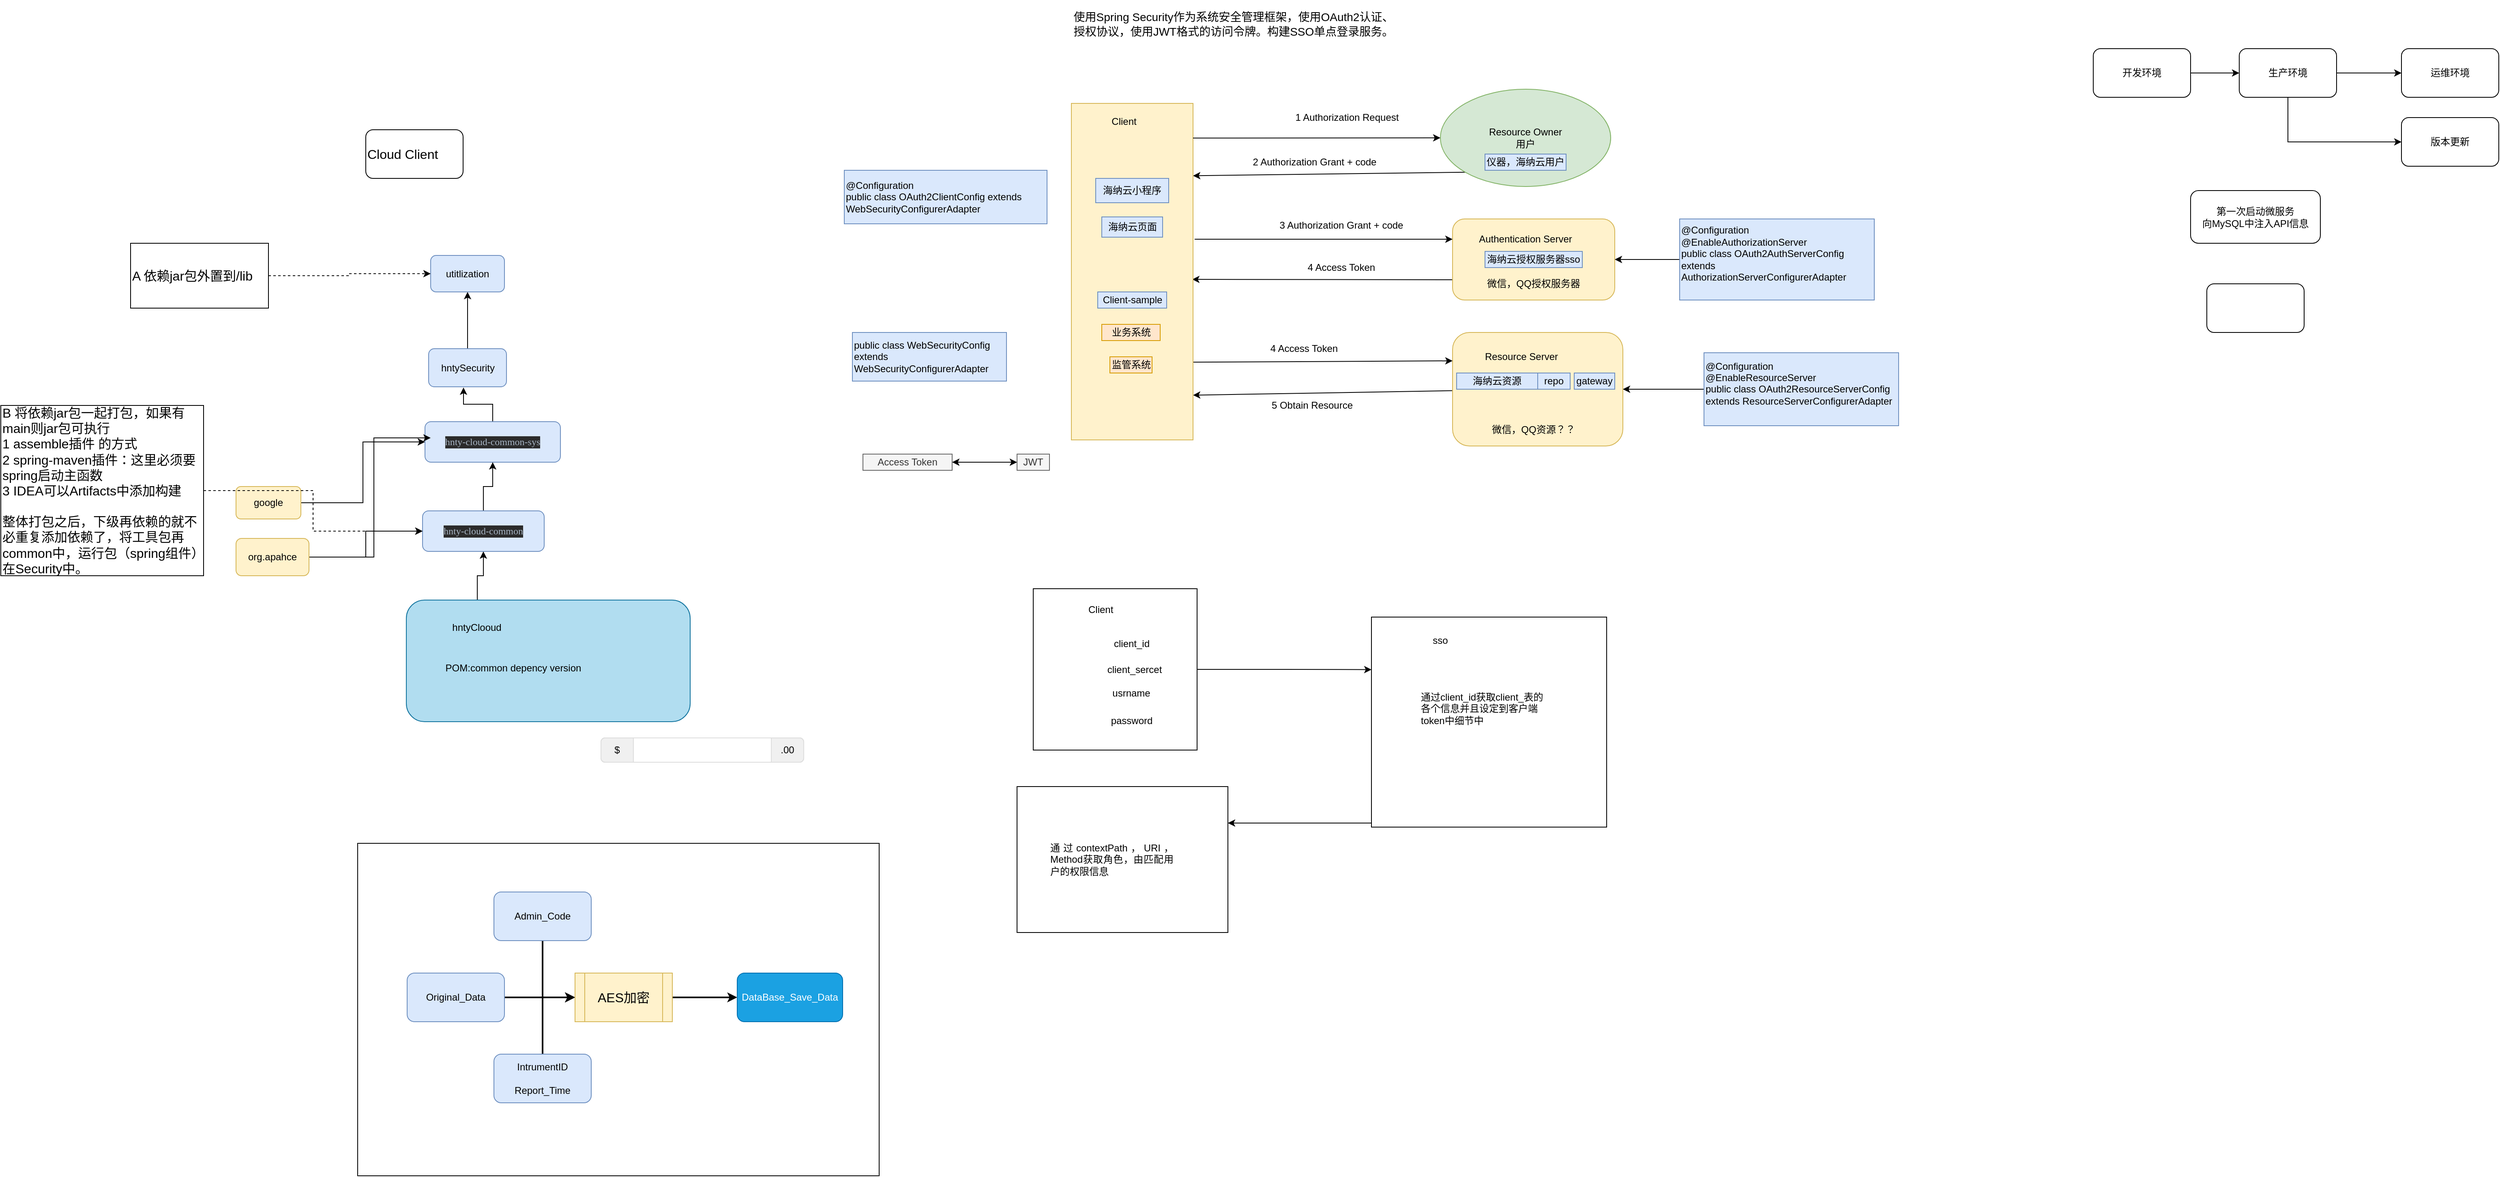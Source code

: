 <mxfile version="12.3.8" type="github" pages="1">
  <diagram id="NZ1MvinwC9dphN5qzvx4" name="Page-1">
    <mxGraphModel dx="3076" dy="762" grid="1" gridSize="10" guides="1" tooltips="1" connect="1" arrows="1" fold="1" page="1" pageScale="1" pageWidth="827" pageHeight="1169" math="0" shadow="0">
      <root>
        <mxCell id="0"/>
        <mxCell id="1" parent="0"/>
        <mxCell id="QCKz1rk2ccgRRMg8vA8--26" value="" style="rounded=0;whiteSpace=wrap;html=1;" parent="1" vertex="1">
          <mxGeometry x="33" y="1030" width="260" height="180" as="geometry"/>
        </mxCell>
        <mxCell id="hAzDHQYxlsSDVjP9j_ip-12" value="" style="rounded=0;whiteSpace=wrap;html=1;" parent="1" vertex="1">
          <mxGeometry x="-780" y="1100" width="643" height="410" as="geometry"/>
        </mxCell>
        <mxCell id="EbfM9CHVRym8zktASDZ2-1" value="&lt;p class=&quot;MsoNormal&quot;&gt;&lt;span style=&quot;font-size: 10.5pt&quot;&gt;&lt;font face=&quot;等线&quot;&gt;使用&lt;/font&gt;Spring&lt;/span&gt;&lt;span style=&quot;font-size: 10.5pt&quot;&gt;&amp;nbsp;Security&lt;/span&gt;&lt;span style=&quot;font-size: 10.5pt&quot;&gt;作为系统安全管理框架，使用&lt;/span&gt;&lt;span style=&quot;font-size: 10.5pt&quot;&gt;OAuth2&lt;/span&gt;&lt;span style=&quot;font-size: 10.5pt&quot;&gt;认证、授权协议，使用&lt;/span&gt;&lt;span style=&quot;font-size: 10.5pt&quot;&gt;JWT&lt;/span&gt;&lt;span style=&quot;font-size: 10.5pt&quot;&gt;&lt;font face=&quot;等线&quot;&gt;格式的访问令牌。构建&lt;/font&gt;SSO单点登录服务。&lt;/span&gt;&lt;/p&gt;" style="text;html=1;strokeColor=none;fillColor=none;align=center;verticalAlign=middle;whiteSpace=wrap;rounded=0;" parent="1" vertex="1">
          <mxGeometry x="100" y="60" width="400" height="60" as="geometry"/>
        </mxCell>
        <mxCell id="EbfM9CHVRym8zktASDZ2-30" style="edgeStyle=none;rounded=0;orthogonalLoop=1;jettySize=auto;html=1;exitX=0;exitY=1;exitDx=0;exitDy=0;entryX=1;entryY=0.215;entryDx=0;entryDy=0;entryPerimeter=0;" parent="1" source="EbfM9CHVRym8zktASDZ2-14" target="EbfM9CHVRym8zktASDZ2-17" edge="1">
          <mxGeometry relative="1" as="geometry"/>
        </mxCell>
        <mxCell id="EbfM9CHVRym8zktASDZ2-14" value="Resource Owner&lt;br&gt;用户" style="ellipse;whiteSpace=wrap;html=1;fillColor=#d5e8d4;strokeColor=#82b366;" parent="1" vertex="1">
          <mxGeometry x="555" y="170" width="210" height="120" as="geometry"/>
        </mxCell>
        <mxCell id="EbfM9CHVRym8zktASDZ2-38" style="edgeStyle=none;rounded=0;orthogonalLoop=1;jettySize=auto;html=1;exitX=0;exitY=0.75;exitDx=0;exitDy=0;entryX=0.993;entryY=0.523;entryDx=0;entryDy=0;entryPerimeter=0;" parent="1" source="EbfM9CHVRym8zktASDZ2-15" target="EbfM9CHVRym8zktASDZ2-17" edge="1">
          <mxGeometry relative="1" as="geometry"/>
        </mxCell>
        <mxCell id="EbfM9CHVRym8zktASDZ2-15" value="" style="rounded=1;whiteSpace=wrap;html=1;fillColor=#fff2cc;strokeColor=#d6b656;" parent="1" vertex="1">
          <mxGeometry x="570" y="330" width="200" height="100" as="geometry"/>
        </mxCell>
        <mxCell id="EbfM9CHVRym8zktASDZ2-41" style="edgeStyle=none;rounded=0;orthogonalLoop=1;jettySize=auto;html=1;entryX=1;entryY=0.867;entryDx=0;entryDy=0;entryPerimeter=0;" parent="1" source="EbfM9CHVRym8zktASDZ2-16" target="EbfM9CHVRym8zktASDZ2-17" edge="1">
          <mxGeometry relative="1" as="geometry"/>
        </mxCell>
        <mxCell id="EbfM9CHVRym8zktASDZ2-16" value="" style="rounded=1;whiteSpace=wrap;html=1;fillColor=#fff2cc;strokeColor=#d6b656;" parent="1" vertex="1">
          <mxGeometry x="570" y="470" width="210" height="140" as="geometry"/>
        </mxCell>
        <mxCell id="EbfM9CHVRym8zktASDZ2-40" style="edgeStyle=none;rounded=0;orthogonalLoop=1;jettySize=auto;html=1;exitX=0.993;exitY=0.769;exitDx=0;exitDy=0;entryX=0;entryY=0.25;entryDx=0;entryDy=0;exitPerimeter=0;" parent="1" source="EbfM9CHVRym8zktASDZ2-17" target="EbfM9CHVRym8zktASDZ2-16" edge="1">
          <mxGeometry relative="1" as="geometry"/>
        </mxCell>
        <mxCell id="EbfM9CHVRym8zktASDZ2-17" value="" style="rounded=0;whiteSpace=wrap;html=1;fillColor=#fff2cc;strokeColor=#d6b656;" parent="1" vertex="1">
          <mxGeometry x="100" y="187.5" width="150" height="415" as="geometry"/>
        </mxCell>
        <mxCell id="EbfM9CHVRym8zktASDZ2-18" value="Client" style="text;html=1;strokeColor=none;fillColor=none;align=center;verticalAlign=middle;whiteSpace=wrap;rounded=0;" parent="1" vertex="1">
          <mxGeometry x="145" y="200" width="40" height="20" as="geometry"/>
        </mxCell>
        <mxCell id="EbfM9CHVRym8zktASDZ2-19" value="仪器，海纳云用户" style="text;html=1;strokeColor=#6c8ebf;fillColor=#dae8fc;align=center;verticalAlign=middle;whiteSpace=wrap;rounded=0;" parent="1" vertex="1">
          <mxGeometry x="610" y="250" width="100" height="20" as="geometry"/>
        </mxCell>
        <mxCell id="EbfM9CHVRym8zktASDZ2-20" value="Authentication Server" style="text;html=1;strokeColor=none;fillColor=none;align=center;verticalAlign=middle;whiteSpace=wrap;rounded=0;" parent="1" vertex="1">
          <mxGeometry x="590" y="340" width="140" height="30" as="geometry"/>
        </mxCell>
        <mxCell id="EbfM9CHVRym8zktASDZ2-24" value="Resource Server" style="text;html=1;strokeColor=none;fillColor=none;align=center;verticalAlign=middle;whiteSpace=wrap;rounded=0;" parent="1" vertex="1">
          <mxGeometry x="600" y="480" width="110" height="40" as="geometry"/>
        </mxCell>
        <mxCell id="EbfM9CHVRym8zktASDZ2-25" value="海纳云小程序" style="text;html=1;strokeColor=#6c8ebf;fillColor=#dae8fc;align=center;verticalAlign=middle;whiteSpace=wrap;rounded=0;" parent="1" vertex="1">
          <mxGeometry x="130" y="280" width="90" height="30" as="geometry"/>
        </mxCell>
        <mxCell id="EbfM9CHVRym8zktASDZ2-26" value="海纳云页面" style="text;html=1;strokeColor=#6c8ebf;fillColor=#dae8fc;align=center;verticalAlign=middle;whiteSpace=wrap;rounded=0;" parent="1" vertex="1">
          <mxGeometry x="137.5" y="327.5" width="75" height="25" as="geometry"/>
        </mxCell>
        <mxCell id="EbfM9CHVRym8zktASDZ2-27" value="" style="endArrow=classic;html=1;exitX=1;exitY=0.103;exitDx=0;exitDy=0;entryX=0;entryY=0.5;entryDx=0;entryDy=0;exitPerimeter=0;" parent="1" source="EbfM9CHVRym8zktASDZ2-17" target="EbfM9CHVRym8zktASDZ2-14" edge="1">
          <mxGeometry width="50" height="50" relative="1" as="geometry">
            <mxPoint x="350" y="230" as="sourcePoint"/>
            <mxPoint x="400" y="180" as="targetPoint"/>
          </mxGeometry>
        </mxCell>
        <mxCell id="EbfM9CHVRym8zktASDZ2-28" value="1 Authorization Request" style="text;html=1;strokeColor=none;fillColor=none;align=center;verticalAlign=middle;whiteSpace=wrap;rounded=0;" parent="1" vertex="1">
          <mxGeometry x="360" y="190" width="160" height="30" as="geometry"/>
        </mxCell>
        <mxCell id="EbfM9CHVRym8zktASDZ2-31" value="2 Authorization Grant + code" style="text;html=1;strokeColor=none;fillColor=none;align=center;verticalAlign=middle;whiteSpace=wrap;rounded=0;" parent="1" vertex="1">
          <mxGeometry x="310" y="250" width="180" height="20" as="geometry"/>
        </mxCell>
        <mxCell id="EbfM9CHVRym8zktASDZ2-32" value="海纳云授权服务器sso" style="text;html=1;strokeColor=#6c8ebf;fillColor=#dae8fc;align=center;verticalAlign=middle;whiteSpace=wrap;rounded=0;" parent="1" vertex="1">
          <mxGeometry x="610" y="370" width="120" height="20" as="geometry"/>
        </mxCell>
        <mxCell id="EbfM9CHVRym8zktASDZ2-33" value="微信，QQ授权服务器" style="text;html=1;strokeColor=none;fillColor=none;align=center;verticalAlign=middle;whiteSpace=wrap;rounded=0;" parent="1" vertex="1">
          <mxGeometry x="610" y="400" width="120" height="20" as="geometry"/>
        </mxCell>
        <mxCell id="EbfM9CHVRym8zktASDZ2-34" value="海纳云资源" style="text;html=1;strokeColor=#6c8ebf;fillColor=#dae8fc;align=center;verticalAlign=middle;whiteSpace=wrap;rounded=0;" parent="1" vertex="1">
          <mxGeometry x="575" y="520" width="100" height="20" as="geometry"/>
        </mxCell>
        <mxCell id="EbfM9CHVRym8zktASDZ2-35" value="微信，QQ资源？？" style="text;html=1;strokeColor=none;fillColor=none;align=center;verticalAlign=middle;whiteSpace=wrap;rounded=0;" parent="1" vertex="1">
          <mxGeometry x="610" y="580" width="120" height="20" as="geometry"/>
        </mxCell>
        <mxCell id="EbfM9CHVRym8zktASDZ2-36" value="" style="endArrow=classic;html=1;entryX=0;entryY=0.25;entryDx=0;entryDy=0;" parent="1" target="EbfM9CHVRym8zktASDZ2-15" edge="1">
          <mxGeometry width="50" height="50" relative="1" as="geometry">
            <mxPoint x="252" y="355" as="sourcePoint"/>
            <mxPoint x="400" y="350" as="targetPoint"/>
          </mxGeometry>
        </mxCell>
        <mxCell id="EbfM9CHVRym8zktASDZ2-37" value="3 Authorization Grant + code" style="text;html=1;strokeColor=none;fillColor=none;align=center;verticalAlign=middle;whiteSpace=wrap;rounded=0;" parent="1" vertex="1">
          <mxGeometry x="346" y="328" width="174" height="20" as="geometry"/>
        </mxCell>
        <mxCell id="EbfM9CHVRym8zktASDZ2-39" value="4 Access Token" style="text;html=1;strokeColor=none;fillColor=none;align=center;verticalAlign=middle;whiteSpace=wrap;rounded=0;" parent="1" vertex="1">
          <mxGeometry x="346" y="380" width="174" height="20" as="geometry"/>
        </mxCell>
        <mxCell id="EbfM9CHVRym8zktASDZ2-44" value="4 Access Token" style="text;html=1;strokeColor=none;fillColor=none;align=center;verticalAlign=middle;whiteSpace=wrap;rounded=0;" parent="1" vertex="1">
          <mxGeometry x="300" y="480" width="174" height="20" as="geometry"/>
        </mxCell>
        <mxCell id="EbfM9CHVRym8zktASDZ2-45" value="5 Obtain Resource" style="text;html=1;strokeColor=none;fillColor=none;align=center;verticalAlign=middle;whiteSpace=wrap;rounded=0;" parent="1" vertex="1">
          <mxGeometry x="310" y="550" width="174" height="20" as="geometry"/>
        </mxCell>
        <mxCell id="EbfM9CHVRym8zktASDZ2-46" value="Access Token" style="text;html=1;strokeColor=#666666;fillColor=#f5f5f5;align=center;verticalAlign=middle;whiteSpace=wrap;rounded=0;fontColor=#333333;" parent="1" vertex="1">
          <mxGeometry x="-157" y="620" width="110" height="20" as="geometry"/>
        </mxCell>
        <mxCell id="EbfM9CHVRym8zktASDZ2-47" value="JWT" style="text;html=1;strokeColor=#666666;fillColor=#f5f5f5;align=center;verticalAlign=middle;whiteSpace=wrap;rounded=0;fontColor=#333333;" parent="1" vertex="1">
          <mxGeometry x="33" y="620" width="40" height="20" as="geometry"/>
        </mxCell>
        <mxCell id="EbfM9CHVRym8zktASDZ2-49" value="" style="endArrow=classic;startArrow=classic;html=1;exitX=1;exitY=0.5;exitDx=0;exitDy=0;entryX=0;entryY=0.5;entryDx=0;entryDy=0;" parent="1" source="EbfM9CHVRym8zktASDZ2-46" target="EbfM9CHVRym8zktASDZ2-47" edge="1">
          <mxGeometry width="50" height="50" relative="1" as="geometry">
            <mxPoint x="-27" y="630" as="sourcePoint"/>
            <mxPoint x="23" y="580" as="targetPoint"/>
          </mxGeometry>
        </mxCell>
        <mxCell id="EbfM9CHVRym8zktASDZ2-68" style="edgeStyle=orthogonalEdgeStyle;rounded=0;orthogonalLoop=1;jettySize=auto;html=1;entryX=1;entryY=0.5;entryDx=0;entryDy=0;" parent="1" source="EbfM9CHVRym8zktASDZ2-55" target="EbfM9CHVRym8zktASDZ2-15" edge="1">
          <mxGeometry relative="1" as="geometry"/>
        </mxCell>
        <mxCell id="EbfM9CHVRym8zktASDZ2-55" value="&lt;div&gt;@Configuration&lt;/div&gt;&lt;div&gt;@EnableAuthorizationServer&lt;/div&gt;&lt;div&gt;public class OAuth2AuthServerConfig extends AuthorizationServerConfigurerAdapter&amp;nbsp;&lt;/div&gt;&lt;div&gt;&lt;br&gt;&lt;/div&gt;" style="text;html=1;strokeColor=#6c8ebf;fillColor=#dae8fc;align=left;verticalAlign=middle;whiteSpace=wrap;rounded=0;" parent="1" vertex="1">
          <mxGeometry x="850" y="330" width="240" height="100" as="geometry"/>
        </mxCell>
        <mxCell id="EbfM9CHVRym8zktASDZ2-69" style="edgeStyle=orthogonalEdgeStyle;rounded=0;orthogonalLoop=1;jettySize=auto;html=1;" parent="1" source="EbfM9CHVRym8zktASDZ2-56" target="EbfM9CHVRym8zktASDZ2-16" edge="1">
          <mxGeometry relative="1" as="geometry"/>
        </mxCell>
        <mxCell id="EbfM9CHVRym8zktASDZ2-56" value="&lt;div&gt;@Configuration&lt;/div&gt;&lt;div&gt;@EnableResourceServer&lt;/div&gt;&lt;div&gt;public class OAuth2ResourceServerConfig extends ResourceServerConfigurerAdapter&lt;/div&gt;&lt;div&gt;&lt;br&gt;&lt;/div&gt;" style="text;html=1;strokeColor=#6c8ebf;fillColor=#dae8fc;align=left;verticalAlign=middle;whiteSpace=wrap;rounded=0;" parent="1" vertex="1">
          <mxGeometry x="880" y="495" width="240" height="90" as="geometry"/>
        </mxCell>
        <mxCell id="EbfM9CHVRym8zktASDZ2-57" value="Client-sample" style="text;html=1;strokeColor=#6c8ebf;fillColor=#dae8fc;align=center;verticalAlign=middle;whiteSpace=wrap;rounded=0;" parent="1" vertex="1">
          <mxGeometry x="132.5" y="420" width="85" height="20" as="geometry"/>
        </mxCell>
        <mxCell id="EbfM9CHVRym8zktASDZ2-58" value="业务系统" style="text;html=1;strokeColor=#d79b00;fillColor=#ffe6cc;align=center;verticalAlign=middle;whiteSpace=wrap;rounded=0;" parent="1" vertex="1">
          <mxGeometry x="137.5" y="460" width="72" height="20" as="geometry"/>
        </mxCell>
        <mxCell id="EbfM9CHVRym8zktASDZ2-59" value="监管系统" style="text;html=1;strokeColor=#d79b00;fillColor=#ffe6cc;align=center;verticalAlign=middle;whiteSpace=wrap;rounded=0;" parent="1" vertex="1">
          <mxGeometry x="147.5" y="500" width="52" height="20" as="geometry"/>
        </mxCell>
        <mxCell id="EbfM9CHVRym8zktASDZ2-62" value="repo" style="text;html=1;strokeColor=#6c8ebf;fillColor=#dae8fc;align=center;verticalAlign=middle;whiteSpace=wrap;rounded=0;" parent="1" vertex="1">
          <mxGeometry x="675" y="520" width="40" height="20" as="geometry"/>
        </mxCell>
        <mxCell id="EbfM9CHVRym8zktASDZ2-63" value="gateway" style="text;html=1;strokeColor=#6c8ebf;fillColor=#dae8fc;align=center;verticalAlign=middle;whiteSpace=wrap;rounded=0;" parent="1" vertex="1">
          <mxGeometry x="720" y="520" width="50" height="20" as="geometry"/>
        </mxCell>
        <mxCell id="EbfM9CHVRym8zktASDZ2-64" style="edgeStyle=none;rounded=0;orthogonalLoop=1;jettySize=auto;html=1;exitX=0.5;exitY=1;exitDx=0;exitDy=0;" parent="1" source="EbfM9CHVRym8zktASDZ2-34" target="EbfM9CHVRym8zktASDZ2-34" edge="1">
          <mxGeometry relative="1" as="geometry"/>
        </mxCell>
        <mxCell id="EbfM9CHVRym8zktASDZ2-66" value="&lt;div&gt;@Configuration&lt;/div&gt;&lt;div&gt;public class OAuth2ClientConfig extends WebSecurityConfigurerAdapter&lt;/div&gt;" style="text;html=1;strokeColor=#6c8ebf;fillColor=#dae8fc;align=left;verticalAlign=middle;whiteSpace=wrap;rounded=0;" parent="1" vertex="1">
          <mxGeometry x="-180" y="270" width="250" height="66" as="geometry"/>
        </mxCell>
        <mxCell id="EbfM9CHVRym8zktASDZ2-75" value="public class WebSecurityConfig extends WebSecurityConfigurerAdapter" style="text;html=1;strokeColor=#6c8ebf;fillColor=#dae8fc;align=left;verticalAlign=middle;whiteSpace=wrap;rounded=0;" parent="1" vertex="1">
          <mxGeometry x="-170" y="470" width="190" height="60" as="geometry"/>
        </mxCell>
        <mxCell id="ykTJ9mZG1ceql4sSW9hh-20" style="edgeStyle=orthogonalEdgeStyle;rounded=0;orthogonalLoop=1;jettySize=auto;html=1;exitX=0.25;exitY=0;exitDx=0;exitDy=0;entryX=0.5;entryY=1;entryDx=0;entryDy=0;fontSize=16;" parent="1" source="ykTJ9mZG1ceql4sSW9hh-1" target="ykTJ9mZG1ceql4sSW9hh-6" edge="1">
          <mxGeometry relative="1" as="geometry"/>
        </mxCell>
        <mxCell id="ykTJ9mZG1ceql4sSW9hh-1" value="" style="rounded=1;whiteSpace=wrap;html=1;fillColor=#b1ddf0;strokeColor=#10739e;" parent="1" vertex="1">
          <mxGeometry x="-720" y="800" width="350" height="150" as="geometry"/>
        </mxCell>
        <mxCell id="ykTJ9mZG1ceql4sSW9hh-2" value="hntyClooud" style="text;html=1;strokeColor=none;fillColor=none;align=center;verticalAlign=middle;whiteSpace=wrap;rounded=0;direction=south;" parent="1" vertex="1">
          <mxGeometry x="-673" y="821" width="80" height="25" as="geometry"/>
        </mxCell>
        <mxCell id="ykTJ9mZG1ceql4sSW9hh-3" value="POM:common depency version" style="text;html=1;strokeColor=none;fillColor=none;align=center;verticalAlign=middle;whiteSpace=wrap;rounded=0;" parent="1" vertex="1">
          <mxGeometry x="-673" y="865" width="170" height="38" as="geometry"/>
        </mxCell>
        <mxCell id="ykTJ9mZG1ceql4sSW9hh-12" style="edgeStyle=orthogonalEdgeStyle;rounded=0;orthogonalLoop=1;jettySize=auto;html=1;exitX=0.5;exitY=0;exitDx=0;exitDy=0;" parent="1" source="ykTJ9mZG1ceql4sSW9hh-4" target="ykTJ9mZG1ceql4sSW9hh-11" edge="1">
          <mxGeometry relative="1" as="geometry"/>
        </mxCell>
        <mxCell id="ykTJ9mZG1ceql4sSW9hh-4" value="hntySecurity" style="rounded=1;whiteSpace=wrap;html=1;fillColor=#dae8fc;strokeColor=#6c8ebf;" parent="1" vertex="1">
          <mxGeometry x="-692.5" y="490" width="96" height="47" as="geometry"/>
        </mxCell>
        <mxCell id="ykTJ9mZG1ceql4sSW9hh-8" style="edgeStyle=orthogonalEdgeStyle;rounded=0;orthogonalLoop=1;jettySize=auto;html=1;exitX=0.5;exitY=0;exitDx=0;exitDy=0;entryX=0.448;entryY=1.019;entryDx=0;entryDy=0;entryPerimeter=0;" parent="1" source="ykTJ9mZG1ceql4sSW9hh-5" target="ykTJ9mZG1ceql4sSW9hh-4" edge="1">
          <mxGeometry relative="1" as="geometry"/>
        </mxCell>
        <mxCell id="ykTJ9mZG1ceql4sSW9hh-5" value="&lt;pre style=&quot;background-color: #2b2b2b ; color: #a9b7c6 ; font-family: &amp;#34;consolas&amp;#34; ; font-size: 9.0pt&quot;&gt;hnty-cloud-common-sys&lt;/pre&gt;" style="rounded=1;whiteSpace=wrap;html=1;fillColor=#dae8fc;strokeColor=#6c8ebf;" parent="1" vertex="1">
          <mxGeometry x="-697" y="580" width="167" height="50" as="geometry"/>
        </mxCell>
        <mxCell id="ykTJ9mZG1ceql4sSW9hh-7" style="edgeStyle=orthogonalEdgeStyle;rounded=0;orthogonalLoop=1;jettySize=auto;html=1;exitX=0.5;exitY=0;exitDx=0;exitDy=0;entryX=0.5;entryY=1;entryDx=0;entryDy=0;" parent="1" source="ykTJ9mZG1ceql4sSW9hh-6" target="ykTJ9mZG1ceql4sSW9hh-5" edge="1">
          <mxGeometry relative="1" as="geometry"/>
        </mxCell>
        <mxCell id="ykTJ9mZG1ceql4sSW9hh-6" value="&lt;pre style=&quot;background-color: #2b2b2b ; color: #a9b7c6 ; font-family: &amp;#34;consolas&amp;#34; ; font-size: 9.0pt&quot;&gt;hnty-cloud-common&lt;/pre&gt;" style="rounded=1;whiteSpace=wrap;html=1;fillColor=#dae8fc;strokeColor=#6c8ebf;" parent="1" vertex="1">
          <mxGeometry x="-700" y="690" width="150" height="50" as="geometry"/>
        </mxCell>
        <mxCell id="ykTJ9mZG1ceql4sSW9hh-15" style="edgeStyle=orthogonalEdgeStyle;rounded=0;orthogonalLoop=1;jettySize=auto;html=1;exitX=1;exitY=0.5;exitDx=0;exitDy=0;entryX=0;entryY=0.5;entryDx=0;entryDy=0;fontSize=16;" parent="1" source="ykTJ9mZG1ceql4sSW9hh-9" target="ykTJ9mZG1ceql4sSW9hh-6" edge="1">
          <mxGeometry relative="1" as="geometry"/>
        </mxCell>
        <mxCell id="ykTJ9mZG1ceql4sSW9hh-17" style="edgeStyle=orthogonalEdgeStyle;rounded=0;orthogonalLoop=1;jettySize=auto;html=1;exitX=1;exitY=0.5;exitDx=0;exitDy=0;fontSize=16;" parent="1" source="ykTJ9mZG1ceql4sSW9hh-9" edge="1">
          <mxGeometry relative="1" as="geometry">
            <mxPoint x="-690" y="600" as="targetPoint"/>
            <Array as="points">
              <mxPoint x="-760" y="747"/>
              <mxPoint x="-760" y="600"/>
            </Array>
          </mxGeometry>
        </mxCell>
        <mxCell id="ykTJ9mZG1ceql4sSW9hh-9" value="org.apahce" style="rounded=1;whiteSpace=wrap;html=1;fillColor=#fff2cc;strokeColor=#d6b656;" parent="1" vertex="1">
          <mxGeometry x="-930" y="724" width="90" height="46" as="geometry"/>
        </mxCell>
        <mxCell id="ykTJ9mZG1ceql4sSW9hh-16" style="edgeStyle=orthogonalEdgeStyle;rounded=0;orthogonalLoop=1;jettySize=auto;html=1;exitX=1;exitY=0.5;exitDx=0;exitDy=0;entryX=0;entryY=0.5;entryDx=0;entryDy=0;fontSize=16;" parent="1" source="ykTJ9mZG1ceql4sSW9hh-10" target="ykTJ9mZG1ceql4sSW9hh-5" edge="1">
          <mxGeometry relative="1" as="geometry"/>
        </mxCell>
        <mxCell id="ykTJ9mZG1ceql4sSW9hh-10" value="google" style="rounded=1;whiteSpace=wrap;html=1;fillColor=#fff2cc;strokeColor=#d6b656;" parent="1" vertex="1">
          <mxGeometry x="-930" y="660" width="80" height="40" as="geometry"/>
        </mxCell>
        <mxCell id="ykTJ9mZG1ceql4sSW9hh-11" value="utitlization" style="rounded=1;whiteSpace=wrap;html=1;fillColor=#dae8fc;strokeColor=#6c8ebf;" parent="1" vertex="1">
          <mxGeometry x="-690" y="375" width="91" height="45" as="geometry"/>
        </mxCell>
        <mxCell id="ykTJ9mZG1ceql4sSW9hh-18" style="edgeStyle=orthogonalEdgeStyle;rounded=0;orthogonalLoop=1;jettySize=auto;html=1;fontSize=16;dashed=1;" parent="1" source="ykTJ9mZG1ceql4sSW9hh-13" target="ykTJ9mZG1ceql4sSW9hh-11" edge="1">
          <mxGeometry relative="1" as="geometry"/>
        </mxCell>
        <mxCell id="ykTJ9mZG1ceql4sSW9hh-13" value="A 依赖jar包外置到/lib" style="rounded=0;whiteSpace=wrap;html=1;align=left;fontSize=16;" parent="1" vertex="1">
          <mxGeometry x="-1060" y="360" width="170" height="80" as="geometry"/>
        </mxCell>
        <mxCell id="ykTJ9mZG1ceql4sSW9hh-19" style="edgeStyle=orthogonalEdgeStyle;rounded=0;orthogonalLoop=1;jettySize=auto;html=1;entryX=0;entryY=0.5;entryDx=0;entryDy=0;fontSize=16;dashed=1;" parent="1" source="ykTJ9mZG1ceql4sSW9hh-14" target="ykTJ9mZG1ceql4sSW9hh-6" edge="1">
          <mxGeometry relative="1" as="geometry"/>
        </mxCell>
        <mxCell id="ykTJ9mZG1ceql4sSW9hh-14" value="B 将依赖jar包一起打包，如果有main则jar包可执行&lt;br style=&quot;font-size: 16px&quot;&gt;1 assemble插件 的方式&lt;br style=&quot;font-size: 16px&quot;&gt;2 spring-maven插件：这里必须要spring启动主函数&lt;br style=&quot;font-size: 16px&quot;&gt;3 IDEA可以Artifacts中添加构建&lt;br&gt;&lt;br&gt;整体打包之后，下级再依赖的就不必重复添加依赖了，将工具包再common中，运行包（spring组件）在Security中。" style="rounded=0;whiteSpace=wrap;html=1;align=left;fontSize=16;" parent="1" vertex="1">
          <mxGeometry x="-1220" y="560" width="250" height="210" as="geometry"/>
        </mxCell>
        <mxCell id="ykTJ9mZG1ceql4sSW9hh-21" value="Cloud Client" style="rounded=1;whiteSpace=wrap;html=1;fontSize=16;align=left;" parent="1" vertex="1">
          <mxGeometry x="-770" y="220" width="120" height="60" as="geometry"/>
        </mxCell>
        <mxCell id="hAzDHQYxlsSDVjP9j_ip-1" value="" style="html=1;shadow=0;dashed=0;shape=mxgraph.bootstrap.rrect;rSize=5;strokeColor=#dddddd;fillColor=#ffffff;spacingLeft=50;fontSize=14;align=left;fontColor=#dddddd;whiteSpace=wrap;" parent="1" vertex="1">
          <mxGeometry x="-480" y="970" width="250" height="30" as="geometry"/>
        </mxCell>
        <mxCell id="hAzDHQYxlsSDVjP9j_ip-2" value="$" style="html=1;shadow=0;dashed=0;shape=mxgraph.bootstrap.leftButton;rSize=5;strokeColor=#dddddd;fillColor=#f0f0f0;whiteSpace=wrap;resizeHeight=1;" parent="hAzDHQYxlsSDVjP9j_ip-1" vertex="1">
          <mxGeometry width="40" height="30" relative="1" as="geometry"/>
        </mxCell>
        <mxCell id="hAzDHQYxlsSDVjP9j_ip-3" value=".00" style="html=1;shadow=0;dashed=0;shape=mxgraph.bootstrap.rightButton;rSize=5;strokeColor=#dddddd;fillColor=#f0f0f0;whiteSpace=wrap;resizeHeight=1;" parent="hAzDHQYxlsSDVjP9j_ip-1" vertex="1">
          <mxGeometry x="1" width="40" height="30" relative="1" as="geometry">
            <mxPoint x="-40" as="offset"/>
          </mxGeometry>
        </mxCell>
        <mxCell id="hAzDHQYxlsSDVjP9j_ip-7" style="edgeStyle=orthogonalEdgeStyle;rounded=0;orthogonalLoop=1;jettySize=auto;html=1;exitX=1;exitY=0.5;exitDx=0;exitDy=0;entryX=0;entryY=0.5;entryDx=0;entryDy=0;endArrow=classic;endFill=1;strokeWidth=2;" parent="1" source="hAzDHQYxlsSDVjP9j_ip-4" target="hAzDHQYxlsSDVjP9j_ip-6" edge="1">
          <mxGeometry relative="1" as="geometry"/>
        </mxCell>
        <mxCell id="hAzDHQYxlsSDVjP9j_ip-4" value="Original_Data" style="rounded=1;whiteSpace=wrap;html=1;fillColor=#dae8fc;strokeColor=#6c8ebf;" parent="1" vertex="1">
          <mxGeometry x="-719" y="1260" width="120" height="60" as="geometry"/>
        </mxCell>
        <mxCell id="hAzDHQYxlsSDVjP9j_ip-8" style="edgeStyle=orthogonalEdgeStyle;rounded=0;orthogonalLoop=1;jettySize=auto;html=1;exitX=0.5;exitY=0;exitDx=0;exitDy=0;strokeWidth=2;" parent="1" source="hAzDHQYxlsSDVjP9j_ip-5" edge="1">
          <mxGeometry relative="1" as="geometry">
            <mxPoint x="-512" y="1290" as="targetPoint"/>
            <Array as="points">
              <mxPoint x="-552" y="1290"/>
            </Array>
          </mxGeometry>
        </mxCell>
        <mxCell id="hAzDHQYxlsSDVjP9j_ip-5" value="IntrumentID&lt;br&gt;&lt;br&gt;Report_Time" style="rounded=1;whiteSpace=wrap;html=1;fillColor=#dae8fc;strokeColor=#6c8ebf;" parent="1" vertex="1">
          <mxGeometry x="-612" y="1360" width="120" height="60" as="geometry"/>
        </mxCell>
        <mxCell id="hAzDHQYxlsSDVjP9j_ip-10" style="edgeStyle=orthogonalEdgeStyle;rounded=0;orthogonalLoop=1;jettySize=auto;html=1;strokeWidth=2;endArrow=classic;endFill=1;" parent="1" source="hAzDHQYxlsSDVjP9j_ip-6" target="hAzDHQYxlsSDVjP9j_ip-9" edge="1">
          <mxGeometry relative="1" as="geometry"/>
        </mxCell>
        <mxCell id="hAzDHQYxlsSDVjP9j_ip-6" value="&lt;p class=&quot;MsoNormal&quot;&gt;&lt;span style=&quot;font-size: 12.0pt&quot;&gt;AES加密&lt;/span&gt;&lt;/p&gt;" style="shape=process;whiteSpace=wrap;html=1;backgroundOutline=1;fillColor=#fff2cc;strokeColor=#d6b656;" parent="1" vertex="1">
          <mxGeometry x="-512" y="1260" width="120" height="60" as="geometry"/>
        </mxCell>
        <mxCell id="hAzDHQYxlsSDVjP9j_ip-9" value="DataBase_Save_Data" style="rounded=1;whiteSpace=wrap;html=1;fillColor=#1ba1e2;strokeColor=#006EAF;fontColor=#ffffff;" parent="1" vertex="1">
          <mxGeometry x="-312" y="1260" width="130" height="60" as="geometry"/>
        </mxCell>
        <mxCell id="hAzDHQYxlsSDVjP9j_ip-13" style="edgeStyle=orthogonalEdgeStyle;rounded=0;orthogonalLoop=1;jettySize=auto;html=1;entryX=0;entryY=0.5;entryDx=0;entryDy=0;endArrow=classic;endFill=1;strokeWidth=2;" parent="1" source="hAzDHQYxlsSDVjP9j_ip-11" target="hAzDHQYxlsSDVjP9j_ip-6" edge="1">
          <mxGeometry relative="1" as="geometry"/>
        </mxCell>
        <mxCell id="hAzDHQYxlsSDVjP9j_ip-11" value="Admin_Code" style="rounded=1;whiteSpace=wrap;html=1;fillColor=#dae8fc;strokeColor=#6c8ebf;" parent="1" vertex="1">
          <mxGeometry x="-612" y="1160" width="120" height="60" as="geometry"/>
        </mxCell>
        <mxCell id="QCKz1rk2ccgRRMg8vA8--23" style="edgeStyle=orthogonalEdgeStyle;rounded=0;orthogonalLoop=1;jettySize=auto;html=1;entryX=0;entryY=0.25;entryDx=0;entryDy=0;" parent="1" source="QCKz1rk2ccgRRMg8vA8--14" target="QCKz1rk2ccgRRMg8vA8--20" edge="1">
          <mxGeometry relative="1" as="geometry"/>
        </mxCell>
        <mxCell id="QCKz1rk2ccgRRMg8vA8--14" value="" style="rounded=0;whiteSpace=wrap;html=1;" parent="1" vertex="1">
          <mxGeometry x="53" y="786" width="202" height="199" as="geometry"/>
        </mxCell>
        <mxCell id="QCKz1rk2ccgRRMg8vA8--15" value="Client&amp;nbsp;" style="text;html=1;strokeColor=none;fillColor=none;align=center;verticalAlign=middle;whiteSpace=wrap;rounded=0;" parent="1" vertex="1">
          <mxGeometry x="118" y="801.5" width="40" height="20" as="geometry"/>
        </mxCell>
        <mxCell id="QCKz1rk2ccgRRMg8vA8--16" value="client_id" style="text;html=1;strokeColor=none;fillColor=none;align=center;verticalAlign=middle;whiteSpace=wrap;rounded=0;" parent="1" vertex="1">
          <mxGeometry x="128.5" y="837" width="91" height="34" as="geometry"/>
        </mxCell>
        <mxCell id="QCKz1rk2ccgRRMg8vA8--17" value="client_sercet" style="text;html=1;strokeColor=none;fillColor=none;align=center;verticalAlign=middle;whiteSpace=wrap;rounded=0;" parent="1" vertex="1">
          <mxGeometry x="158" y="875.5" width="40" height="20" as="geometry"/>
        </mxCell>
        <mxCell id="QCKz1rk2ccgRRMg8vA8--18" value="usrname" style="text;html=1;strokeColor=none;fillColor=none;align=center;verticalAlign=middle;whiteSpace=wrap;rounded=0;" parent="1" vertex="1">
          <mxGeometry x="154" y="904.5" width="40" height="20" as="geometry"/>
        </mxCell>
        <mxCell id="QCKz1rk2ccgRRMg8vA8--19" value="password" style="text;html=1;strokeColor=none;fillColor=none;align=center;verticalAlign=middle;whiteSpace=wrap;rounded=0;" parent="1" vertex="1">
          <mxGeometry x="133.5" y="933.5" width="81" height="30" as="geometry"/>
        </mxCell>
        <mxCell id="QCKz1rk2ccgRRMg8vA8--27" style="edgeStyle=orthogonalEdgeStyle;rounded=0;orthogonalLoop=1;jettySize=auto;html=1;exitX=0;exitY=0.75;exitDx=0;exitDy=0;entryX=1;entryY=0.25;entryDx=0;entryDy=0;" parent="1" source="QCKz1rk2ccgRRMg8vA8--20" target="QCKz1rk2ccgRRMg8vA8--26" edge="1">
          <mxGeometry relative="1" as="geometry">
            <Array as="points">
              <mxPoint x="470" y="1075"/>
            </Array>
          </mxGeometry>
        </mxCell>
        <mxCell id="QCKz1rk2ccgRRMg8vA8--20" value="" style="rounded=0;whiteSpace=wrap;html=1;" parent="1" vertex="1">
          <mxGeometry x="470" y="821" width="290" height="259" as="geometry"/>
        </mxCell>
        <mxCell id="QCKz1rk2ccgRRMg8vA8--22" value="sso" style="text;html=1;strokeColor=none;fillColor=none;align=center;verticalAlign=middle;whiteSpace=wrap;rounded=0;" parent="1" vertex="1">
          <mxGeometry x="535" y="839.5" width="40" height="20" as="geometry"/>
        </mxCell>
        <mxCell id="QCKz1rk2ccgRRMg8vA8--24" value="通过client_id获取client_表的各个信息并且设定到客户端token中细节中" style="text;html=1;strokeColor=none;fillColor=none;align=left;verticalAlign=middle;whiteSpace=wrap;rounded=0;" parent="1" vertex="1">
          <mxGeometry x="528.5" y="895.5" width="163" height="76" as="geometry"/>
        </mxCell>
        <mxCell id="QCKz1rk2ccgRRMg8vA8--25" value="&lt;div style=&quot;text-align: justify&quot;&gt;&lt;span&gt;通过contextPath，URI，Method获取角色，由匹配用户的权限信息&lt;/span&gt;&lt;/div&gt;" style="text;html=1;strokeColor=none;fillColor=none;align=center;verticalAlign=middle;whiteSpace=wrap;rounded=0;" parent="1" vertex="1">
          <mxGeometry x="73" y="1085" width="154" height="70" as="geometry"/>
        </mxCell>
        <mxCell id="eYOd4Z1K1igR0sVCnVpQ-1" value="第一次启动微服务&lt;br&gt;向MySQL中注入API信息" style="rounded=1;whiteSpace=wrap;html=1;" vertex="1" parent="1">
          <mxGeometry x="1480" y="295" width="160" height="65" as="geometry"/>
        </mxCell>
        <mxCell id="eYOd4Z1K1igR0sVCnVpQ-2" value="" style="rounded=1;whiteSpace=wrap;html=1;" vertex="1" parent="1">
          <mxGeometry x="1500" y="410" width="120" height="60" as="geometry"/>
        </mxCell>
        <mxCell id="eYOd4Z1K1igR0sVCnVpQ-5" value="" style="edgeStyle=orthogonalEdgeStyle;rounded=0;orthogonalLoop=1;jettySize=auto;html=1;" edge="1" parent="1" source="eYOd4Z1K1igR0sVCnVpQ-3" target="eYOd4Z1K1igR0sVCnVpQ-4">
          <mxGeometry relative="1" as="geometry"/>
        </mxCell>
        <mxCell id="eYOd4Z1K1igR0sVCnVpQ-3" value="开发环境" style="rounded=1;whiteSpace=wrap;html=1;" vertex="1" parent="1">
          <mxGeometry x="1360" y="120" width="120" height="60" as="geometry"/>
        </mxCell>
        <mxCell id="eYOd4Z1K1igR0sVCnVpQ-7" style="edgeStyle=orthogonalEdgeStyle;rounded=0;orthogonalLoop=1;jettySize=auto;html=1;" edge="1" parent="1" source="eYOd4Z1K1igR0sVCnVpQ-4" target="eYOd4Z1K1igR0sVCnVpQ-6">
          <mxGeometry relative="1" as="geometry"/>
        </mxCell>
        <mxCell id="eYOd4Z1K1igR0sVCnVpQ-9" style="edgeStyle=orthogonalEdgeStyle;rounded=0;orthogonalLoop=1;jettySize=auto;html=1;entryX=0;entryY=0.5;entryDx=0;entryDy=0;" edge="1" parent="1" source="eYOd4Z1K1igR0sVCnVpQ-4" target="eYOd4Z1K1igR0sVCnVpQ-8">
          <mxGeometry relative="1" as="geometry">
            <Array as="points">
              <mxPoint x="1600" y="235"/>
            </Array>
          </mxGeometry>
        </mxCell>
        <mxCell id="eYOd4Z1K1igR0sVCnVpQ-4" value="生产环境" style="rounded=1;whiteSpace=wrap;html=1;" vertex="1" parent="1">
          <mxGeometry x="1540" y="120" width="120" height="60" as="geometry"/>
        </mxCell>
        <mxCell id="eYOd4Z1K1igR0sVCnVpQ-6" value="运维环境" style="rounded=1;whiteSpace=wrap;html=1;" vertex="1" parent="1">
          <mxGeometry x="1740" y="120" width="120" height="60" as="geometry"/>
        </mxCell>
        <mxCell id="eYOd4Z1K1igR0sVCnVpQ-8" value="版本更新" style="rounded=1;whiteSpace=wrap;html=1;" vertex="1" parent="1">
          <mxGeometry x="1740" y="205" width="120" height="60" as="geometry"/>
        </mxCell>
      </root>
    </mxGraphModel>
  </diagram>
</mxfile>
